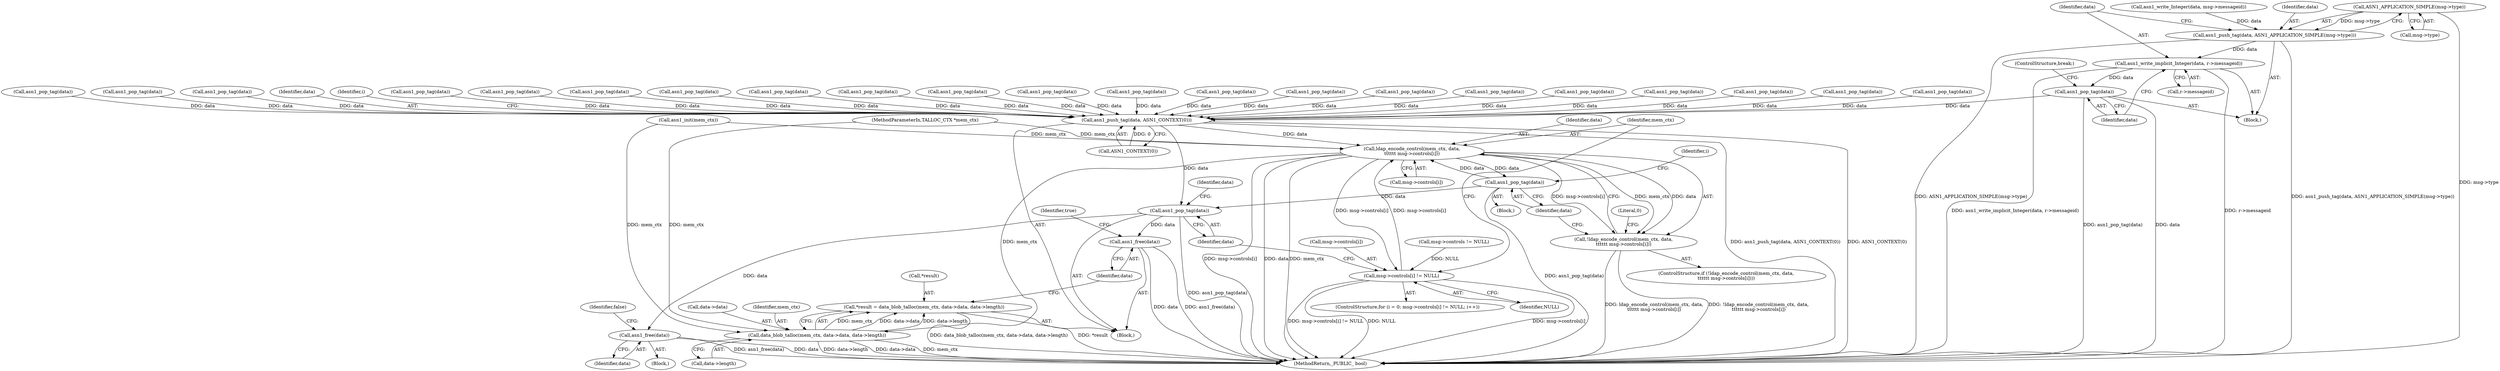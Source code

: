 digraph "0_samba_530d50a1abdcdf4d1775652d4c456c1274d83d8d@pointer" {
"1001038" [label="(Call,ASN1_APPLICATION_SIMPLE(msg->type))"];
"1001036" [label="(Call,asn1_push_tag(data, ASN1_APPLICATION_SIMPLE(msg->type)))"];
"1001042" [label="(Call,asn1_write_implicit_Integer(data, r->messageid))"];
"1001047" [label="(Call,asn1_pop_tag(data))"];
"1001216" [label="(Call,asn1_push_tag(data, ASN1_CONTEXT(0)))"];
"1001236" [label="(Call,ldap_encode_control(mem_ctx, data,\n\t\t\t\t\t\t msg->controls[i]))"];
"1001224" [label="(Call,msg->controls[i] != NULL)"];
"1001235" [label="(Call,!ldap_encode_control(mem_ctx, data,\n\t\t\t\t\t\t msg->controls[i]))"];
"1001259" [label="(Call,asn1_pop_tag(data))"];
"1001261" [label="(Call,asn1_pop_tag(data))"];
"1001268" [label="(Call,asn1_free(data))"];
"1001283" [label="(Call,asn1_free(data))"];
"1001275" [label="(Call,data_blob_talloc(mem_ctx, data->data, data->length))"];
"1001272" [label="(Call,*result = data_blob_talloc(mem_ctx, data->data, data->length))"];
"1001038" [label="(Call,ASN1_APPLICATION_SIMPLE(msg->type))"];
"1001225" [label="(Call,msg->controls[i])"];
"1000782" [label="(Call,asn1_pop_tag(data))"];
"1000296" [label="(Call,asn1_pop_tag(data))"];
"1001232" [label="(Identifier,i)"];
"1001284" [label="(Identifier,data)"];
"1000674" [label="(Call,asn1_pop_tag(data))"];
"1000249" [label="(Call,asn1_pop_tag(data))"];
"1001039" [label="(Call,msg->type)"];
"1000507" [label="(Call,asn1_pop_tag(data))"];
"1001043" [label="(Identifier,data)"];
"1000307" [label="(Call,asn1_pop_tag(data))"];
"1001268" [label="(Call,asn1_free(data))"];
"1001286" [label="(Identifier,true)"];
"1001280" [label="(Call,data->length)"];
"1000255" [label="(Call,asn1_pop_tag(data))"];
"1001049" [label="(ControlStructure,break;)"];
"1000999" [label="(Call,asn1_pop_tag(data))"];
"1001210" [label="(Call,msg->controls != NULL)"];
"1001234" [label="(ControlStructure,if (!ldap_encode_control(mem_ctx, data,\n\t\t\t\t\t\t msg->controls[i])))"];
"1001277" [label="(Call,data->data)"];
"1000530" [label="(Call,asn1_pop_tag(data))"];
"1001042" [label="(Call,asn1_write_implicit_Integer(data, r->messageid))"];
"1001237" [label="(Identifier,mem_ctx)"];
"1001260" [label="(Identifier,data)"];
"1001283" [label="(Call,asn1_free(data))"];
"1001267" [label="(Block,)"];
"1001273" [label="(Call,*result)"];
"1001044" [label="(Call,r->messageid)"];
"1000920" [label="(Call,asn1_pop_tag(data))"];
"1001076" [label="(Call,asn1_pop_tag(data))"];
"1001026" [label="(Block,)"];
"1001134" [label="(Call,asn1_pop_tag(data))"];
"1000651" [label="(Call,asn1_pop_tag(data))"];
"1000943" [label="(Call,asn1_pop_tag(data))"];
"1000111" [label="(Call,asn1_init(mem_ctx))"];
"1001271" [label="(Identifier,false)"];
"1001037" [label="(Identifier,data)"];
"1000805" [label="(Call,asn1_pop_tag(data))"];
"1001236" [label="(Call,ldap_encode_control(mem_ctx, data,\n\t\t\t\t\t\t msg->controls[i]))"];
"1001247" [label="(Literal,0)"];
"1001048" [label="(Identifier,data)"];
"1001047" [label="(Call,asn1_pop_tag(data))"];
"1001238" [label="(Identifier,data)"];
"1001235" [label="(Call,!ldap_encode_control(mem_ctx, data,\n\t\t\t\t\t\t msg->controls[i]))"];
"1001276" [label="(Identifier,mem_ctx)"];
"1001215" [label="(Block,)"];
"1001220" [label="(ControlStructure,for (i = 0; msg->controls[i] != NULL; i++))"];
"1001320" [label="(MethodReturn,_PUBLIC_ bool)"];
"1001216" [label="(Call,asn1_push_tag(data, ASN1_CONTEXT(0)))"];
"1001265" [label="(Identifier,data)"];
"1000195" [label="(Call,asn1_pop_tag(data))"];
"1001022" [label="(Call,asn1_pop_tag(data))"];
"1001203" [label="(Call,asn1_pop_tag(data))"];
"1001036" [label="(Call,asn1_push_tag(data, ASN1_APPLICATION_SIMPLE(msg->type)))"];
"1000834" [label="(Call,asn1_pop_tag(data))"];
"1001217" [label="(Identifier,data)"];
"1001222" [label="(Identifier,i)"];
"1001272" [label="(Call,*result = data_blob_talloc(mem_ctx, data->data, data->length))"];
"1001239" [label="(Call,msg->controls[i])"];
"1001230" [label="(Identifier,NULL)"];
"1000106" [label="(MethodParameterIn,TALLOC_CTX *mem_ctx)"];
"1000124" [label="(Call,asn1_write_Integer(data, msg->messageid))"];
"1001233" [label="(Block,)"];
"1001275" [label="(Call,data_blob_talloc(mem_ctx, data->data, data->length))"];
"1000402" [label="(Call,asn1_pop_tag(data))"];
"1001261" [label="(Call,asn1_pop_tag(data))"];
"1001259" [label="(Call,asn1_pop_tag(data))"];
"1001262" [label="(Identifier,data)"];
"1001269" [label="(Identifier,data)"];
"1001224" [label="(Call,msg->controls[i] != NULL)"];
"1001218" [label="(Call,ASN1_CONTEXT(0))"];
"1000857" [label="(Call,asn1_pop_tag(data))"];
"1001038" -> "1001036"  [label="AST: "];
"1001038" -> "1001039"  [label="CFG: "];
"1001039" -> "1001038"  [label="AST: "];
"1001036" -> "1001038"  [label="CFG: "];
"1001038" -> "1001320"  [label="DDG: msg->type"];
"1001038" -> "1001036"  [label="DDG: msg->type"];
"1001036" -> "1001026"  [label="AST: "];
"1001037" -> "1001036"  [label="AST: "];
"1001043" -> "1001036"  [label="CFG: "];
"1001036" -> "1001320"  [label="DDG: asn1_push_tag(data, ASN1_APPLICATION_SIMPLE(msg->type))"];
"1001036" -> "1001320"  [label="DDG: ASN1_APPLICATION_SIMPLE(msg->type)"];
"1000124" -> "1001036"  [label="DDG: data"];
"1001036" -> "1001042"  [label="DDG: data"];
"1001042" -> "1001026"  [label="AST: "];
"1001042" -> "1001044"  [label="CFG: "];
"1001043" -> "1001042"  [label="AST: "];
"1001044" -> "1001042"  [label="AST: "];
"1001048" -> "1001042"  [label="CFG: "];
"1001042" -> "1001320"  [label="DDG: r->messageid"];
"1001042" -> "1001320"  [label="DDG: asn1_write_implicit_Integer(data, r->messageid)"];
"1001042" -> "1001047"  [label="DDG: data"];
"1001047" -> "1001026"  [label="AST: "];
"1001047" -> "1001048"  [label="CFG: "];
"1001048" -> "1001047"  [label="AST: "];
"1001049" -> "1001047"  [label="CFG: "];
"1001047" -> "1001320"  [label="DDG: asn1_pop_tag(data)"];
"1001047" -> "1001320"  [label="DDG: data"];
"1001047" -> "1001216"  [label="DDG: data"];
"1001216" -> "1001215"  [label="AST: "];
"1001216" -> "1001218"  [label="CFG: "];
"1001217" -> "1001216"  [label="AST: "];
"1001218" -> "1001216"  [label="AST: "];
"1001222" -> "1001216"  [label="CFG: "];
"1001216" -> "1001320"  [label="DDG: ASN1_CONTEXT(0)"];
"1001216" -> "1001320"  [label="DDG: asn1_push_tag(data, ASN1_CONTEXT(0))"];
"1000857" -> "1001216"  [label="DDG: data"];
"1001134" -> "1001216"  [label="DDG: data"];
"1000805" -> "1001216"  [label="DDG: data"];
"1000530" -> "1001216"  [label="DDG: data"];
"1000651" -> "1001216"  [label="DDG: data"];
"1000674" -> "1001216"  [label="DDG: data"];
"1001203" -> "1001216"  [label="DDG: data"];
"1000296" -> "1001216"  [label="DDG: data"];
"1000255" -> "1001216"  [label="DDG: data"];
"1000782" -> "1001216"  [label="DDG: data"];
"1000920" -> "1001216"  [label="DDG: data"];
"1000834" -> "1001216"  [label="DDG: data"];
"1000402" -> "1001216"  [label="DDG: data"];
"1001076" -> "1001216"  [label="DDG: data"];
"1000943" -> "1001216"  [label="DDG: data"];
"1001022" -> "1001216"  [label="DDG: data"];
"1000249" -> "1001216"  [label="DDG: data"];
"1000307" -> "1001216"  [label="DDG: data"];
"1000195" -> "1001216"  [label="DDG: data"];
"1000507" -> "1001216"  [label="DDG: data"];
"1000999" -> "1001216"  [label="DDG: data"];
"1001218" -> "1001216"  [label="DDG: 0"];
"1001216" -> "1001236"  [label="DDG: data"];
"1001216" -> "1001261"  [label="DDG: data"];
"1001236" -> "1001235"  [label="AST: "];
"1001236" -> "1001239"  [label="CFG: "];
"1001237" -> "1001236"  [label="AST: "];
"1001238" -> "1001236"  [label="AST: "];
"1001239" -> "1001236"  [label="AST: "];
"1001235" -> "1001236"  [label="CFG: "];
"1001236" -> "1001320"  [label="DDG: msg->controls[i]"];
"1001236" -> "1001320"  [label="DDG: data"];
"1001236" -> "1001320"  [label="DDG: mem_ctx"];
"1001236" -> "1001224"  [label="DDG: msg->controls[i]"];
"1001236" -> "1001235"  [label="DDG: mem_ctx"];
"1001236" -> "1001235"  [label="DDG: data"];
"1001236" -> "1001235"  [label="DDG: msg->controls[i]"];
"1000111" -> "1001236"  [label="DDG: mem_ctx"];
"1000106" -> "1001236"  [label="DDG: mem_ctx"];
"1001259" -> "1001236"  [label="DDG: data"];
"1001224" -> "1001236"  [label="DDG: msg->controls[i]"];
"1001236" -> "1001259"  [label="DDG: data"];
"1001236" -> "1001275"  [label="DDG: mem_ctx"];
"1001224" -> "1001220"  [label="AST: "];
"1001224" -> "1001230"  [label="CFG: "];
"1001225" -> "1001224"  [label="AST: "];
"1001230" -> "1001224"  [label="AST: "];
"1001237" -> "1001224"  [label="CFG: "];
"1001262" -> "1001224"  [label="CFG: "];
"1001224" -> "1001320"  [label="DDG: NULL"];
"1001224" -> "1001320"  [label="DDG: msg->controls[i]"];
"1001224" -> "1001320"  [label="DDG: msg->controls[i] != NULL"];
"1001210" -> "1001224"  [label="DDG: NULL"];
"1001235" -> "1001234"  [label="AST: "];
"1001247" -> "1001235"  [label="CFG: "];
"1001260" -> "1001235"  [label="CFG: "];
"1001235" -> "1001320"  [label="DDG: !ldap_encode_control(mem_ctx, data,\n\t\t\t\t\t\t msg->controls[i])"];
"1001235" -> "1001320"  [label="DDG: ldap_encode_control(mem_ctx, data,\n\t\t\t\t\t\t msg->controls[i])"];
"1001259" -> "1001233"  [label="AST: "];
"1001259" -> "1001260"  [label="CFG: "];
"1001260" -> "1001259"  [label="AST: "];
"1001232" -> "1001259"  [label="CFG: "];
"1001259" -> "1001320"  [label="DDG: asn1_pop_tag(data)"];
"1001259" -> "1001261"  [label="DDG: data"];
"1001261" -> "1001215"  [label="AST: "];
"1001261" -> "1001262"  [label="CFG: "];
"1001262" -> "1001261"  [label="AST: "];
"1001265" -> "1001261"  [label="CFG: "];
"1001261" -> "1001320"  [label="DDG: asn1_pop_tag(data)"];
"1001261" -> "1001268"  [label="DDG: data"];
"1001261" -> "1001283"  [label="DDG: data"];
"1001268" -> "1001267"  [label="AST: "];
"1001268" -> "1001269"  [label="CFG: "];
"1001269" -> "1001268"  [label="AST: "];
"1001271" -> "1001268"  [label="CFG: "];
"1001268" -> "1001320"  [label="DDG: asn1_free(data)"];
"1001268" -> "1001320"  [label="DDG: data"];
"1001283" -> "1001215"  [label="AST: "];
"1001283" -> "1001284"  [label="CFG: "];
"1001284" -> "1001283"  [label="AST: "];
"1001286" -> "1001283"  [label="CFG: "];
"1001283" -> "1001320"  [label="DDG: asn1_free(data)"];
"1001283" -> "1001320"  [label="DDG: data"];
"1001275" -> "1001272"  [label="AST: "];
"1001275" -> "1001280"  [label="CFG: "];
"1001276" -> "1001275"  [label="AST: "];
"1001277" -> "1001275"  [label="AST: "];
"1001280" -> "1001275"  [label="AST: "];
"1001272" -> "1001275"  [label="CFG: "];
"1001275" -> "1001320"  [label="DDG: data->length"];
"1001275" -> "1001320"  [label="DDG: data->data"];
"1001275" -> "1001320"  [label="DDG: mem_ctx"];
"1001275" -> "1001272"  [label="DDG: mem_ctx"];
"1001275" -> "1001272"  [label="DDG: data->data"];
"1001275" -> "1001272"  [label="DDG: data->length"];
"1000111" -> "1001275"  [label="DDG: mem_ctx"];
"1000106" -> "1001275"  [label="DDG: mem_ctx"];
"1001272" -> "1001215"  [label="AST: "];
"1001273" -> "1001272"  [label="AST: "];
"1001284" -> "1001272"  [label="CFG: "];
"1001272" -> "1001320"  [label="DDG: data_blob_talloc(mem_ctx, data->data, data->length)"];
"1001272" -> "1001320"  [label="DDG: *result"];
}
